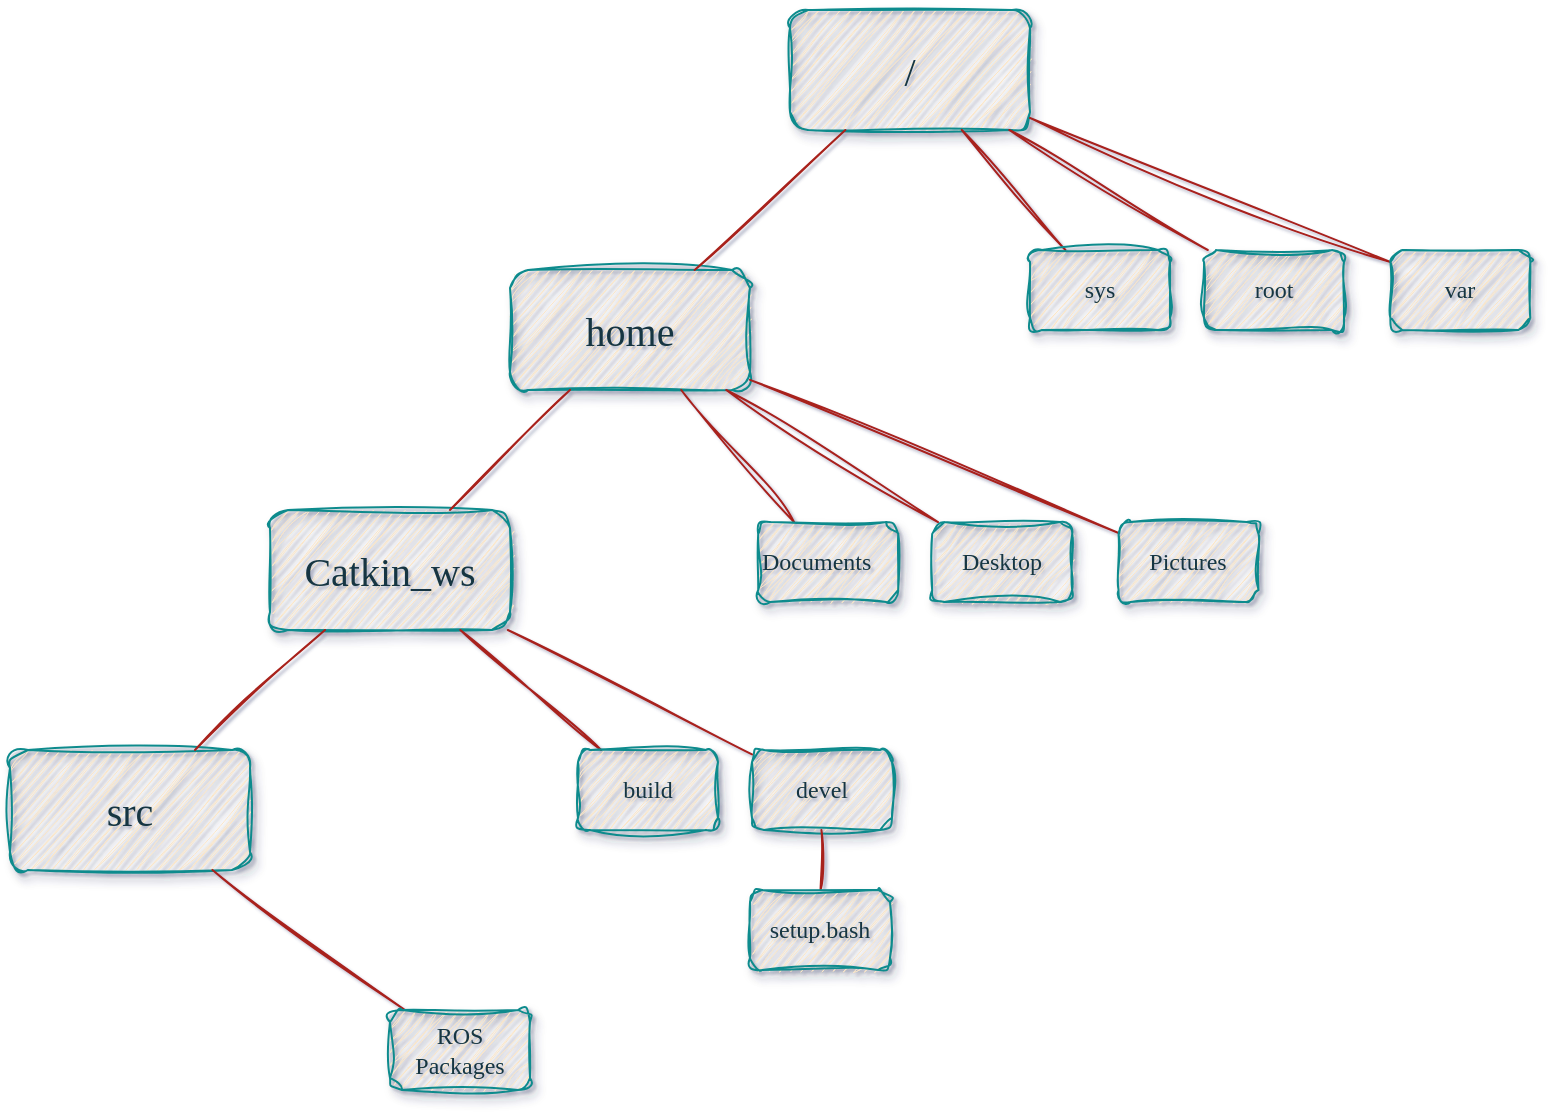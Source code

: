 <mxfile version="21.2.3" type="browser">
  <diagram name="Page-1" id="10a91c8b-09ff-31b1-d368-03940ed4cc9e">
    <mxGraphModel dx="1562" dy="771" grid="1" gridSize="10" guides="1" tooltips="1" connect="1" arrows="1" fold="1" page="1" pageScale="1" pageWidth="1169" pageHeight="827" background="#ffffff" math="0" shadow="1">
      <root>
        <mxCell id="0" />
        <mxCell id="1" parent="0" />
        <mxCell id="62893188c0fa7362-1" value="/" style="whiteSpace=wrap;html=1;rounded=1;shadow=1;labelBackgroundColor=none;strokeWidth=1;fontFamily=Verdana;fontSize=20;align=center;sketch=1;curveFitting=1;jiggle=2;fillColor=#FAE5C7;strokeColor=#0F8B8D;fontColor=#143642;" parent="1" vertex="1">
          <mxGeometry x="580" y="140" width="120" height="60" as="geometry" />
        </mxCell>
        <mxCell id="62893188c0fa7362-2" value="&lt;span style=&quot;font-size: 20px;&quot;&gt;home&lt;/span&gt;" style="whiteSpace=wrap;html=1;rounded=1;shadow=1;labelBackgroundColor=none;strokeWidth=1;fontFamily=Verdana;fontSize=12;align=center;sketch=1;curveFitting=1;jiggle=2;fillColor=#FAE5C7;strokeColor=#0F8B8D;fontColor=#143642;" parent="1" vertex="1">
          <mxGeometry x="440" y="270" width="120" height="60" as="geometry" />
        </mxCell>
        <mxCell id="62893188c0fa7362-3" value="&lt;span&gt;root&lt;/span&gt;" style="whiteSpace=wrap;html=1;rounded=1;shadow=1;labelBackgroundColor=none;strokeWidth=1;fontFamily=Verdana;fontSize=12;align=center;sketch=1;curveFitting=1;jiggle=2;fillColor=#FAE5C7;strokeColor=#0F8B8D;fontColor=#143642;" parent="1" vertex="1">
          <mxGeometry x="787" y="260" width="70" height="40" as="geometry" />
        </mxCell>
        <mxCell id="62893188c0fa7362-8" value="&lt;span style=&quot;font-size: 20px;&quot;&gt;Catkin_ws&lt;/span&gt;" style="whiteSpace=wrap;html=1;rounded=1;shadow=1;labelBackgroundColor=none;strokeWidth=1;fontFamily=Verdana;fontSize=20;align=center;sketch=1;curveFitting=1;jiggle=2;fillColor=#FAE5C7;strokeColor=#0F8B8D;fontColor=#143642;" parent="1" vertex="1">
          <mxGeometry x="320" y="390" width="120" height="60" as="geometry" />
        </mxCell>
        <mxCell id="62893188c0fa7362-12" value="&lt;span style=&quot;font-size: 20px;&quot;&gt;src&lt;/span&gt;" style="whiteSpace=wrap;html=1;rounded=1;shadow=1;labelBackgroundColor=none;strokeWidth=1;fontFamily=Verdana;fontSize=12;align=center;sketch=1;curveFitting=1;jiggle=2;fillColor=#FAE5C7;strokeColor=#0F8B8D;fontColor=#143642;" parent="1" vertex="1">
          <mxGeometry x="190" y="510" width="120" height="60" as="geometry" />
        </mxCell>
        <mxCell id="ZaDYiwBdnBzxgrfgGiYJ-2" value="" style="endArrow=none;html=1;rounded=1;sketch=1;curveFitting=1;jiggle=2;labelBackgroundColor=none;strokeColor=#A8201A;fontColor=default;" parent="1" source="62893188c0fa7362-2" target="62893188c0fa7362-8" edge="1">
          <mxGeometry width="50" height="50" relative="1" as="geometry">
            <mxPoint x="490" y="540" as="sourcePoint" />
            <mxPoint x="540" y="490" as="targetPoint" />
            <Array as="points" />
          </mxGeometry>
        </mxCell>
        <mxCell id="ZaDYiwBdnBzxgrfgGiYJ-4" value="" style="endArrow=none;html=1;rounded=1;sketch=1;curveFitting=1;jiggle=2;labelBackgroundColor=none;strokeColor=#A8201A;fontColor=default;" parent="1" source="62893188c0fa7362-8" target="62893188c0fa7362-12" edge="1">
          <mxGeometry width="50" height="50" relative="1" as="geometry">
            <mxPoint x="230" y="420" as="sourcePoint" />
            <mxPoint x="180" y="470" as="targetPoint" />
            <Array as="points" />
          </mxGeometry>
        </mxCell>
        <mxCell id="ZaDYiwBdnBzxgrfgGiYJ-6" value="" style="endArrow=none;html=1;rounded=1;sketch=1;curveFitting=1;jiggle=2;labelBackgroundColor=none;strokeColor=#A8201A;fontColor=default;" parent="1" source="62893188c0fa7362-1" target="62893188c0fa7362-3" edge="1">
          <mxGeometry width="50" height="50" relative="1" as="geometry">
            <mxPoint x="630" y="240" as="sourcePoint" />
            <mxPoint x="728" y="320" as="targetPoint" />
            <Array as="points" />
          </mxGeometry>
        </mxCell>
        <mxCell id="ZaDYiwBdnBzxgrfgGiYJ-7" value="" style="endArrow=none;html=1;rounded=1;sketch=1;curveFitting=1;jiggle=2;labelBackgroundColor=none;strokeColor=#A8201A;fontColor=default;" parent="1" source="62893188c0fa7362-2" target="62893188c0fa7362-1" edge="1">
          <mxGeometry width="50" height="50" relative="1" as="geometry">
            <mxPoint x="500" y="200" as="sourcePoint" />
            <mxPoint x="598" y="280" as="targetPoint" />
            <Array as="points" />
          </mxGeometry>
        </mxCell>
        <mxCell id="ZaDYiwBdnBzxgrfgGiYJ-10" value="" style="endArrow=none;html=1;rounded=1;sketch=1;curveFitting=1;jiggle=2;labelBackgroundColor=none;strokeColor=#A8201A;fontColor=default;" parent="1" source="62893188c0fa7362-1" target="ZaDYiwBdnBzxgrfgGiYJ-11" edge="1">
          <mxGeometry width="50" height="50" relative="1" as="geometry">
            <mxPoint x="770.18" y="200" as="sourcePoint" />
            <mxPoint x="821.18" y="320" as="targetPoint" />
            <Array as="points" />
          </mxGeometry>
        </mxCell>
        <mxCell id="ZaDYiwBdnBzxgrfgGiYJ-11" value="&lt;span&gt;var&lt;/span&gt;" style="whiteSpace=wrap;html=1;rounded=1;shadow=1;labelBackgroundColor=none;strokeWidth=1;fontFamily=Verdana;fontSize=12;align=center;sketch=1;curveFitting=1;jiggle=2;fillColor=#FAE5C7;strokeColor=#0F8B8D;fontColor=#143642;" parent="1" vertex="1">
          <mxGeometry x="880.18" y="260" width="70" height="40" as="geometry" />
        </mxCell>
        <mxCell id="ZaDYiwBdnBzxgrfgGiYJ-12" value="" style="endArrow=none;html=1;rounded=1;sketch=1;curveFitting=1;jiggle=2;labelBackgroundColor=none;strokeColor=#A8201A;fontColor=default;" parent="1" source="62893188c0fa7362-1" target="ZaDYiwBdnBzxgrfgGiYJ-13" edge="1">
          <mxGeometry width="50" height="50" relative="1" as="geometry">
            <mxPoint x="590" y="200" as="sourcePoint" />
            <mxPoint x="641" y="320" as="targetPoint" />
            <Array as="points" />
          </mxGeometry>
        </mxCell>
        <mxCell id="ZaDYiwBdnBzxgrfgGiYJ-13" value="&lt;span&gt;sys&lt;/span&gt;" style="whiteSpace=wrap;html=1;rounded=1;shadow=1;labelBackgroundColor=none;strokeWidth=1;fontFamily=Verdana;fontSize=12;align=center;sketch=1;curveFitting=1;jiggle=2;fillColor=#FAE5C7;strokeColor=#0F8B8D;fontColor=#143642;" parent="1" vertex="1">
          <mxGeometry x="700" y="260" width="70" height="40" as="geometry" />
        </mxCell>
        <mxCell id="ZaDYiwBdnBzxgrfgGiYJ-14" value="&lt;span&gt;Desktop&lt;/span&gt;" style="whiteSpace=wrap;html=1;rounded=1;shadow=1;labelBackgroundColor=none;strokeWidth=1;fontFamily=Verdana;fontSize=12;align=center;sketch=1;curveFitting=1;jiggle=2;fillColor=#FAE5C7;strokeColor=#0F8B8D;fontColor=#143642;" parent="1" vertex="1">
          <mxGeometry x="651.09" y="396.02" width="70" height="40" as="geometry" />
        </mxCell>
        <mxCell id="ZaDYiwBdnBzxgrfgGiYJ-15" value="" style="endArrow=none;html=1;rounded=1;sketch=1;curveFitting=1;jiggle=2;labelBackgroundColor=none;strokeColor=#A8201A;fontColor=default;" parent="1" source="62893188c0fa7362-2" target="ZaDYiwBdnBzxgrfgGiYJ-14" edge="1">
          <mxGeometry width="50" height="50" relative="1" as="geometry">
            <mxPoint x="554.09" y="336.02" as="sourcePoint" />
            <mxPoint x="592.09" y="456.02" as="targetPoint" />
            <Array as="points" />
          </mxGeometry>
        </mxCell>
        <mxCell id="ZaDYiwBdnBzxgrfgGiYJ-16" value="" style="endArrow=none;html=1;rounded=1;sketch=1;curveFitting=1;jiggle=2;labelBackgroundColor=none;strokeColor=#A8201A;fontColor=default;" parent="1" source="62893188c0fa7362-2" target="ZaDYiwBdnBzxgrfgGiYJ-17" edge="1">
          <mxGeometry width="50" height="50" relative="1" as="geometry">
            <mxPoint x="564.09" y="330.02" as="sourcePoint" />
            <mxPoint x="685.27" y="456.02" as="targetPoint" />
            <Array as="points" />
          </mxGeometry>
        </mxCell>
        <mxCell id="ZaDYiwBdnBzxgrfgGiYJ-17" value="&lt;span&gt;Pictures&lt;/span&gt;" style="whiteSpace=wrap;html=1;rounded=1;shadow=1;labelBackgroundColor=none;strokeWidth=1;fontFamily=Verdana;fontSize=12;align=center;sketch=1;curveFitting=1;jiggle=2;fillColor=#FAE5C7;strokeColor=#0F8B8D;fontColor=#143642;" parent="1" vertex="1">
          <mxGeometry x="744.27" y="396.02" width="70" height="40" as="geometry" />
        </mxCell>
        <mxCell id="ZaDYiwBdnBzxgrfgGiYJ-18" value="" style="endArrow=none;html=1;rounded=1;sketch=1;curveFitting=1;jiggle=2;labelBackgroundColor=none;strokeColor=#A8201A;fontColor=default;" parent="1" source="62893188c0fa7362-2" target="ZaDYiwBdnBzxgrfgGiYJ-19" edge="1">
          <mxGeometry width="50" height="50" relative="1" as="geometry">
            <mxPoint x="530.09" y="336.02" as="sourcePoint" />
            <mxPoint x="505.09" y="456.02" as="targetPoint" />
            <Array as="points" />
          </mxGeometry>
        </mxCell>
        <mxCell id="ZaDYiwBdnBzxgrfgGiYJ-19" value="Documents&amp;nbsp;" style="whiteSpace=wrap;html=1;rounded=1;shadow=1;labelBackgroundColor=none;strokeWidth=1;fontFamily=Verdana;fontSize=12;align=left;sketch=1;curveFitting=1;jiggle=2;fillColor=#FAE5C7;strokeColor=#0F8B8D;fontColor=#143642;" parent="1" vertex="1">
          <mxGeometry x="564.09" y="396.02" width="70" height="40" as="geometry" />
        </mxCell>
        <mxCell id="ZaDYiwBdnBzxgrfgGiYJ-21" value="&lt;span&gt;devel&lt;/span&gt;" style="whiteSpace=wrap;html=1;rounded=1;shadow=1;labelBackgroundColor=none;strokeWidth=1;fontFamily=Verdana;fontSize=12;align=center;sketch=1;curveFitting=1;jiggle=2;fillColor=#FAE5C7;strokeColor=#0F8B8D;fontColor=#143642;" parent="1" vertex="1">
          <mxGeometry x="561" y="510" width="70" height="40" as="geometry" />
        </mxCell>
        <mxCell id="ZaDYiwBdnBzxgrfgGiYJ-22" value="" style="endArrow=none;html=1;rounded=1;sketch=1;curveFitting=1;jiggle=2;labelBackgroundColor=none;strokeColor=#A8201A;fontColor=default;" parent="1" source="62893188c0fa7362-8" target="ZaDYiwBdnBzxgrfgGiYJ-21" edge="1">
          <mxGeometry width="50" height="50" relative="1" as="geometry">
            <mxPoint x="424" y="456" as="sourcePoint" />
            <mxPoint x="462" y="576" as="targetPoint" />
            <Array as="points" />
          </mxGeometry>
        </mxCell>
        <mxCell id="ZaDYiwBdnBzxgrfgGiYJ-23" value="" style="endArrow=none;html=1;rounded=1;sketch=1;curveFitting=1;jiggle=2;labelBackgroundColor=none;strokeColor=#A8201A;fontColor=default;" parent="1" source="ZaDYiwBdnBzxgrfgGiYJ-21" target="ZaDYiwBdnBzxgrfgGiYJ-24" edge="1">
          <mxGeometry width="50" height="50" relative="1" as="geometry">
            <mxPoint x="591.918" y="510" as="sourcePoint" />
            <mxPoint x="491.0" y="667.81" as="targetPoint" />
            <Array as="points" />
          </mxGeometry>
        </mxCell>
        <mxCell id="ZaDYiwBdnBzxgrfgGiYJ-24" value="&lt;span&gt;setup.bash&lt;/span&gt;" style="whiteSpace=wrap;html=1;rounded=1;shadow=1;labelBackgroundColor=none;strokeWidth=1;fontFamily=Verdana;fontSize=12;align=center;sketch=1;curveFitting=1;jiggle=2;fillColor=#FAE5C7;strokeColor=#0F8B8D;fontColor=#143642;" parent="1" vertex="1">
          <mxGeometry x="560.0" y="580" width="70" height="40" as="geometry" />
        </mxCell>
        <mxCell id="ZaDYiwBdnBzxgrfgGiYJ-25" value="" style="endArrow=none;html=1;rounded=1;sketch=1;curveFitting=1;jiggle=2;labelBackgroundColor=none;strokeColor=#A8201A;fontColor=default;" parent="1" source="62893188c0fa7362-8" target="ZaDYiwBdnBzxgrfgGiYJ-26" edge="1">
          <mxGeometry width="50" height="50" relative="1" as="geometry">
            <mxPoint x="400" y="456" as="sourcePoint" />
            <mxPoint x="375" y="576" as="targetPoint" />
            <Array as="points" />
          </mxGeometry>
        </mxCell>
        <mxCell id="ZaDYiwBdnBzxgrfgGiYJ-26" value="&lt;span&gt;build&lt;/span&gt;" style="whiteSpace=wrap;html=1;rounded=1;shadow=1;labelBackgroundColor=none;strokeWidth=1;fontFamily=Verdana;fontSize=12;align=center;sketch=1;curveFitting=1;jiggle=2;fillColor=#FAE5C7;strokeColor=#0F8B8D;fontColor=#143642;" parent="1" vertex="1">
          <mxGeometry x="474" y="510" width="70" height="40" as="geometry" />
        </mxCell>
        <mxCell id="ZaDYiwBdnBzxgrfgGiYJ-29" value="" style="endArrow=none;html=1;rounded=1;sketch=1;curveFitting=1;jiggle=2;labelBackgroundColor=none;strokeColor=#A8201A;fontColor=default;" parent="1" source="62893188c0fa7362-12" target="ZaDYiwBdnBzxgrfgGiYJ-30" edge="1">
          <mxGeometry width="50" height="50" relative="1" as="geometry">
            <mxPoint x="313.91" y="640" as="sourcePoint" />
            <mxPoint x="435.09" y="766" as="targetPoint" />
            <Array as="points" />
          </mxGeometry>
        </mxCell>
        <mxCell id="ZaDYiwBdnBzxgrfgGiYJ-30" value="&lt;span&gt;ROS Packages&lt;/span&gt;" style="whiteSpace=wrap;html=1;rounded=1;shadow=1;labelBackgroundColor=none;strokeWidth=1;fontFamily=Verdana;fontSize=12;align=center;sketch=1;curveFitting=1;jiggle=2;fillColor=#FAE5C7;strokeColor=#0F8B8D;fontColor=#143642;" parent="1" vertex="1">
          <mxGeometry x="380.0" y="640" width="70" height="40" as="geometry" />
        </mxCell>
      </root>
    </mxGraphModel>
  </diagram>
</mxfile>

